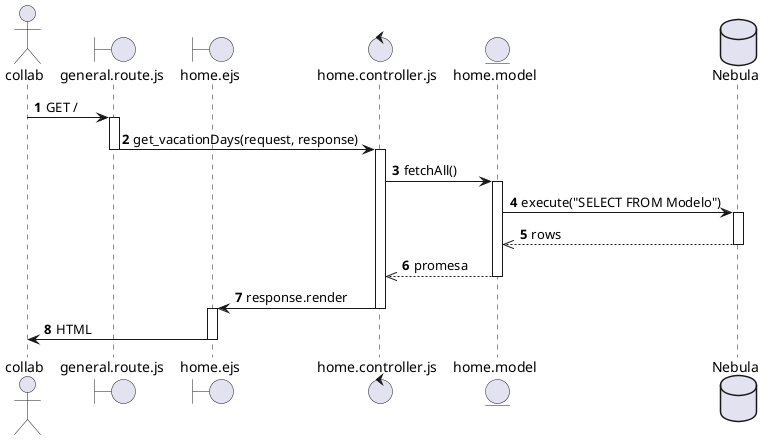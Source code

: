 @startuml REQ-29
autonumber
actor collab
boundary general.route.js as homeRoute
boundary home.ejs as homeView
control home.controller.js as homeController
entity home.model as homeModel
database Nebula as nebula

collab -> homeRoute : GET /
activate homeRoute

homeRoute -> homeController: get_vacationDays(request, response)
deactivate homeRoute
activate homeController

homeController -> homeModel: fetchAll()
activate homeModel

homeModel -> nebula: execute("SELECT FROM Modelo")
activate nebula

nebula -->> homeModel: rows
deactivate nebula

homeModel -->> homeController: promesa
deactivate homeModel

homeController -> homeView: response.render
deactivate homeController
activate homeView

homeView -> collab: HTML
deactivate homeView

@enduml